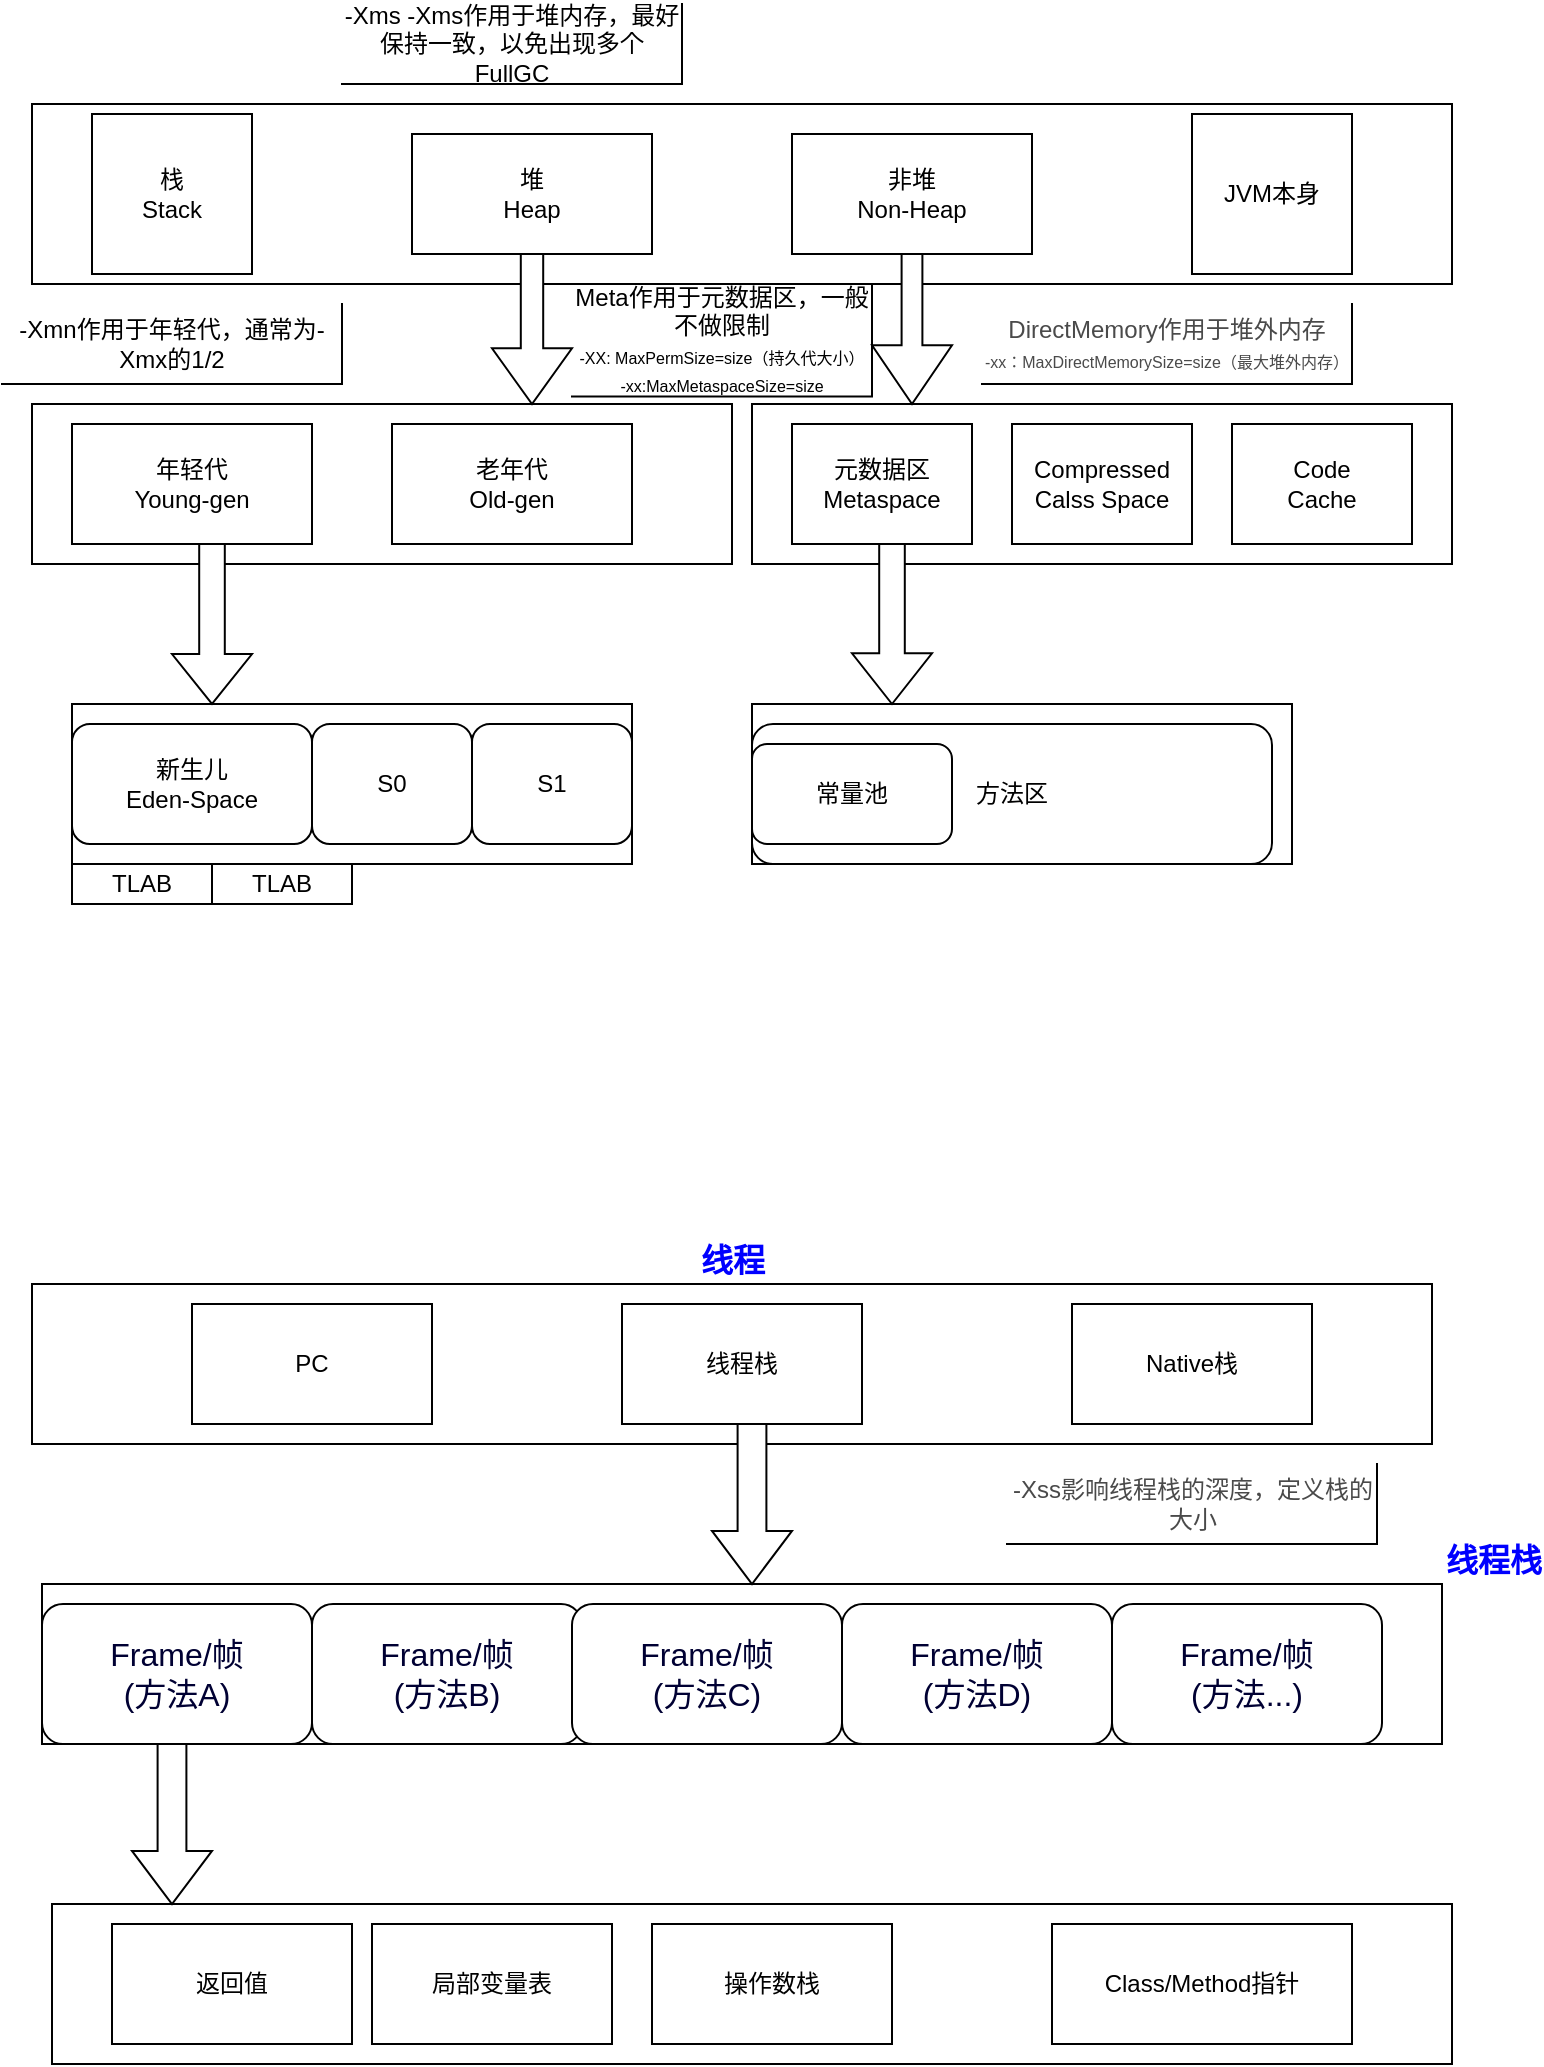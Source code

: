 <mxfile version="13.9.9" type="device"><diagram id="prtHgNgQTEPvFCAcTncT" name="Page-1"><mxGraphModel dx="946" dy="632" grid="1" gridSize="10" guides="1" tooltips="1" connect="1" arrows="1" fold="1" page="1" pageScale="1" pageWidth="827" pageHeight="1169" math="0" shadow="0"><root><mxCell id="0"/><mxCell id="1" parent="0"/><mxCell id="gM0dRarAtYKoP3oBSvOe-1" value="" style="rounded=0;whiteSpace=wrap;html=1;" vertex="1" parent="1"><mxGeometry x="60" y="110" width="710" height="90" as="geometry"/></mxCell><mxCell id="gM0dRarAtYKoP3oBSvOe-2" value="" style="rounded=0;whiteSpace=wrap;html=1;" vertex="1" parent="1"><mxGeometry x="60" y="260" width="350" height="80" as="geometry"/></mxCell><mxCell id="gM0dRarAtYKoP3oBSvOe-5" value="栈&lt;br&gt;Stack" style="whiteSpace=wrap;html=1;aspect=fixed;" vertex="1" parent="1"><mxGeometry x="90" y="115" width="80" height="80" as="geometry"/></mxCell><mxCell id="gM0dRarAtYKoP3oBSvOe-6" value="堆&lt;br&gt;Heap" style="rounded=0;whiteSpace=wrap;html=1;" vertex="1" parent="1"><mxGeometry x="250" y="125" width="120" height="60" as="geometry"/></mxCell><mxCell id="gM0dRarAtYKoP3oBSvOe-7" value="非堆&lt;br&gt;Non-Heap" style="rounded=0;whiteSpace=wrap;html=1;" vertex="1" parent="1"><mxGeometry x="440" y="125" width="120" height="60" as="geometry"/></mxCell><mxCell id="gM0dRarAtYKoP3oBSvOe-8" value="JVM本身" style="whiteSpace=wrap;html=1;aspect=fixed;" vertex="1" parent="1"><mxGeometry x="640" y="115" width="80" height="80" as="geometry"/></mxCell><mxCell id="gM0dRarAtYKoP3oBSvOe-9" value="年轻代&lt;br&gt;Young-gen" style="rounded=0;whiteSpace=wrap;html=1;" vertex="1" parent="1"><mxGeometry x="80" y="270" width="120" height="60" as="geometry"/></mxCell><mxCell id="gM0dRarAtYKoP3oBSvOe-10" value="老年代&lt;br&gt;Old-gen" style="rounded=0;whiteSpace=wrap;html=1;" vertex="1" parent="1"><mxGeometry x="240" y="270" width="120" height="60" as="geometry"/></mxCell><mxCell id="gM0dRarAtYKoP3oBSvOe-12" value="" style="shape=singleArrow;direction=south;whiteSpace=wrap;html=1;arrowWidth=0.28;arrowSize=0.371;" vertex="1" parent="1"><mxGeometry x="290" y="185" width="40" height="75" as="geometry"/></mxCell><mxCell id="gM0dRarAtYKoP3oBSvOe-13" value="" style="rounded=0;whiteSpace=wrap;html=1;" vertex="1" parent="1"><mxGeometry x="420" y="260" width="350" height="80" as="geometry"/></mxCell><mxCell id="gM0dRarAtYKoP3oBSvOe-14" value="" style="shape=singleArrow;direction=south;whiteSpace=wrap;html=1;arrowWidth=0.26;arrowSize=0.392;" vertex="1" parent="1"><mxGeometry x="480" y="185" width="40" height="75" as="geometry"/></mxCell><mxCell id="gM0dRarAtYKoP3oBSvOe-15" value="元数据区&lt;br&gt;Metaspace" style="rounded=0;whiteSpace=wrap;html=1;" vertex="1" parent="1"><mxGeometry x="440" y="270" width="90" height="60" as="geometry"/></mxCell><mxCell id="gM0dRarAtYKoP3oBSvOe-16" value="Compressed&lt;br&gt;Calss Space" style="rounded=0;whiteSpace=wrap;html=1;" vertex="1" parent="1"><mxGeometry x="550" y="270" width="90" height="60" as="geometry"/></mxCell><mxCell id="gM0dRarAtYKoP3oBSvOe-17" value="Code&lt;br&gt;Cache" style="rounded=0;whiteSpace=wrap;html=1;" vertex="1" parent="1"><mxGeometry x="660" y="270" width="90" height="60" as="geometry"/></mxCell><mxCell id="gM0dRarAtYKoP3oBSvOe-19" value="" style="rounded=0;whiteSpace=wrap;html=1;" vertex="1" parent="1"><mxGeometry x="80" y="410" width="280" height="80" as="geometry"/></mxCell><mxCell id="gM0dRarAtYKoP3oBSvOe-20" value="" style="shape=singleArrow;direction=south;whiteSpace=wrap;html=1;arrowWidth=0.32;arrowSize=0.312;" vertex="1" parent="1"><mxGeometry x="130" y="330" width="40" height="80" as="geometry"/></mxCell><mxCell id="gM0dRarAtYKoP3oBSvOe-21" value="" style="rounded=0;whiteSpace=wrap;html=1;" vertex="1" parent="1"><mxGeometry x="420" y="410" width="270" height="80" as="geometry"/></mxCell><mxCell id="gM0dRarAtYKoP3oBSvOe-23" value="" style="shape=singleArrow;direction=south;whiteSpace=wrap;html=1;arrowWidth=0.32;arrowSize=0.317;" vertex="1" parent="1"><mxGeometry x="470" y="330" width="40" height="80" as="geometry"/></mxCell><mxCell id="gM0dRarAtYKoP3oBSvOe-24" value="新生儿&lt;br&gt;Eden-Space" style="rounded=1;whiteSpace=wrap;html=1;" vertex="1" parent="1"><mxGeometry x="80" y="420" width="120" height="60" as="geometry"/></mxCell><mxCell id="gM0dRarAtYKoP3oBSvOe-25" value="S0" style="rounded=1;whiteSpace=wrap;html=1;" vertex="1" parent="1"><mxGeometry x="200" y="420" width="80" height="60" as="geometry"/></mxCell><mxCell id="gM0dRarAtYKoP3oBSvOe-26" value="S1" style="rounded=1;whiteSpace=wrap;html=1;" vertex="1" parent="1"><mxGeometry x="280" y="420" width="80" height="60" as="geometry"/></mxCell><mxCell id="gM0dRarAtYKoP3oBSvOe-27" value="方法区" style="rounded=1;whiteSpace=wrap;html=1;" vertex="1" parent="1"><mxGeometry x="420" y="420" width="260" height="70" as="geometry"/></mxCell><mxCell id="gM0dRarAtYKoP3oBSvOe-28" value="常量池" style="rounded=1;whiteSpace=wrap;html=1;" vertex="1" parent="1"><mxGeometry x="420" y="430" width="100" height="50" as="geometry"/></mxCell><mxCell id="gM0dRarAtYKoP3oBSvOe-29" value="TLAB" style="rounded=0;whiteSpace=wrap;html=1;" vertex="1" parent="1"><mxGeometry x="80" y="490" width="70" height="20" as="geometry"/></mxCell><mxCell id="gM0dRarAtYKoP3oBSvOe-30" value="TLAB" style="rounded=0;whiteSpace=wrap;html=1;" vertex="1" parent="1"><mxGeometry x="150" y="490" width="70" height="20" as="geometry"/></mxCell><mxCell id="gM0dRarAtYKoP3oBSvOe-31" value="-Xms -Xms作用于堆内存，最好保持一致，以免出现多个FullGC" style="shape=partialRectangle;whiteSpace=wrap;html=1;top=0;left=0;fillColor=none;" vertex="1" parent="1"><mxGeometry x="215" y="60" width="170" height="40" as="geometry"/></mxCell><mxCell id="gM0dRarAtYKoP3oBSvOe-32" value="-Xmn作用于年轻代，通常为-Xmx的1/2" style="shape=partialRectangle;whiteSpace=wrap;html=1;top=0;left=0;fillColor=none;" vertex="1" parent="1"><mxGeometry x="45" y="210" width="170" height="40" as="geometry"/></mxCell><mxCell id="gM0dRarAtYKoP3oBSvOe-33" value="Meta作用于元数据区，一般不做限制&lt;br&gt;&lt;font style=&quot;font-size: 8px&quot;&gt;-XX: MaxPermSize=size（持久代大小）&lt;br&gt;-xx:MaxMetaspaceSize=size&lt;br&gt;&lt;/font&gt;" style="shape=partialRectangle;whiteSpace=wrap;html=1;top=0;left=0;fillColor=none;" vertex="1" parent="1"><mxGeometry x="330" y="200" width="150" height="56.25" as="geometry"/></mxCell><mxCell id="gM0dRarAtYKoP3oBSvOe-34" value="&lt;span style=&quot;color: rgb(74 , 74 , 74) ; font-family: &amp;#34;pingfang sc&amp;#34; , &amp;#34;avenir&amp;#34; , &amp;#34;tahoma&amp;#34; , &amp;#34;arial&amp;#34; , &amp;#34;lantinghei sc&amp;#34; , &amp;#34;microsoft yahei&amp;#34; , &amp;#34;hiragino sans gb&amp;#34; , &amp;#34;microsoft sans serif&amp;#34; , &amp;#34;wenquanyi micro hei&amp;#34; , &amp;#34;helvetica&amp;#34; , sans-serif ; background-color: rgb(255 , 255 , 255)&quot;&gt;DirectMemory作用于堆外内存&lt;br&gt;&lt;font style=&quot;font-size: 8px&quot;&gt;-xx：MaxDirectMemorySize=size（最大堆外内存）&lt;/font&gt;&lt;br&gt;&lt;/span&gt;" style="shape=partialRectangle;whiteSpace=wrap;html=1;top=0;left=0;fillColor=none;fontSize=12;" vertex="1" parent="1"><mxGeometry x="535" y="210" width="185" height="40" as="geometry"/></mxCell><mxCell id="gM0dRarAtYKoP3oBSvOe-35" value="线程" style="verticalLabelPosition=top;verticalAlign=bottom;html=1;shape=mxgraph.basic.rect;fillColor2=none;strokeWidth=1;size=20;indent=5;fontSize=16;labelPosition=center;align=center;fontStyle=1;fontColor=#0000FF;" vertex="1" parent="1"><mxGeometry x="60" y="700" width="700" height="80" as="geometry"/></mxCell><mxCell id="gM0dRarAtYKoP3oBSvOe-36" value="PC" style="rounded=0;whiteSpace=wrap;html=1;" vertex="1" parent="1"><mxGeometry x="140" y="710" width="120" height="60" as="geometry"/></mxCell><mxCell id="gM0dRarAtYKoP3oBSvOe-37" value="线程栈" style="rounded=0;whiteSpace=wrap;html=1;labelPosition=center;verticalLabelPosition=middle;align=center;verticalAlign=middle;" vertex="1" parent="1"><mxGeometry x="355" y="710" width="120" height="60" as="geometry"/></mxCell><mxCell id="gM0dRarAtYKoP3oBSvOe-38" value="Native栈" style="rounded=0;whiteSpace=wrap;html=1;" vertex="1" parent="1"><mxGeometry x="580" y="710" width="120" height="60" as="geometry"/></mxCell><mxCell id="gM0dRarAtYKoP3oBSvOe-39" value="线程栈" style="verticalLabelPosition=top;verticalAlign=bottom;html=1;shape=mxgraph.basic.rect;fillColor2=none;strokeWidth=1;size=20;indent=5;fontSize=16;labelPosition=right;align=left;fontStyle=1;fontColor=#0000FF;" vertex="1" parent="1"><mxGeometry x="65" y="850" width="700" height="80" as="geometry"/></mxCell><mxCell id="gM0dRarAtYKoP3oBSvOe-40" value="" style="shape=singleArrow;direction=south;whiteSpace=wrap;html=1;arrowWidth=0.36;arrowSize=0.332;" vertex="1" parent="1"><mxGeometry x="400" y="770" width="40" height="80" as="geometry"/></mxCell><mxCell id="gM0dRarAtYKoP3oBSvOe-41" value="&lt;font color=&quot;#000033&quot;&gt;Frame/帧&lt;br&gt;(方法A)&lt;/font&gt;" style="rounded=1;whiteSpace=wrap;html=1;fontSize=16;fontColor=#0000FF;" vertex="1" parent="1"><mxGeometry x="65" y="860" width="135" height="70" as="geometry"/></mxCell><mxCell id="gM0dRarAtYKoP3oBSvOe-42" value="&lt;span style=&quot;color: rgb(0 , 0 , 51)&quot;&gt;Frame/帧&lt;/span&gt;&lt;br style=&quot;color: rgb(0 , 0 , 51)&quot;&gt;&lt;span style=&quot;color: rgb(0 , 0 , 51)&quot;&gt;(方法B)&lt;/span&gt;" style="rounded=1;whiteSpace=wrap;html=1;fontSize=16;fontColor=#0000FF;" vertex="1" parent="1"><mxGeometry x="200" y="860" width="135" height="70" as="geometry"/></mxCell><mxCell id="gM0dRarAtYKoP3oBSvOe-43" value="&lt;span style=&quot;color: rgb(0 , 0 , 51)&quot;&gt;Frame/帧&lt;/span&gt;&lt;br style=&quot;color: rgb(0 , 0 , 51)&quot;&gt;&lt;span style=&quot;color: rgb(0 , 0 , 51)&quot;&gt;(方法C)&lt;/span&gt;" style="rounded=1;whiteSpace=wrap;html=1;fontSize=16;fontColor=#0000FF;" vertex="1" parent="1"><mxGeometry x="330" y="860" width="135" height="70" as="geometry"/></mxCell><mxCell id="gM0dRarAtYKoP3oBSvOe-44" value="&lt;span style=&quot;color: rgb(0 , 0 , 51)&quot;&gt;Frame/帧&lt;/span&gt;&lt;br style=&quot;color: rgb(0 , 0 , 51)&quot;&gt;&lt;span style=&quot;color: rgb(0 , 0 , 51)&quot;&gt;(方法D)&lt;/span&gt;" style="rounded=1;whiteSpace=wrap;html=1;fontSize=16;fontColor=#0000FF;" vertex="1" parent="1"><mxGeometry x="465" y="860" width="135" height="70" as="geometry"/></mxCell><mxCell id="gM0dRarAtYKoP3oBSvOe-45" value="&lt;span style=&quot;color: rgb(0 , 0 , 51)&quot;&gt;Frame/帧&lt;/span&gt;&lt;br style=&quot;color: rgb(0 , 0 , 51)&quot;&gt;&lt;span style=&quot;color: rgb(0 , 0 , 51)&quot;&gt;(方法...)&lt;/span&gt;" style="rounded=1;whiteSpace=wrap;html=1;fontSize=16;fontColor=#0000FF;" vertex="1" parent="1"><mxGeometry x="600" y="860" width="135" height="70" as="geometry"/></mxCell><mxCell id="gM0dRarAtYKoP3oBSvOe-46" value="" style="verticalLabelPosition=top;verticalAlign=bottom;html=1;shape=mxgraph.basic.rect;fillColor2=none;strokeWidth=1;size=20;indent=5;fontSize=16;labelPosition=right;align=left;fontStyle=1;fontColor=#0000FF;" vertex="1" parent="1"><mxGeometry x="70" y="1010" width="700" height="80" as="geometry"/></mxCell><mxCell id="gM0dRarAtYKoP3oBSvOe-47" value="" style="shape=singleArrow;direction=south;whiteSpace=wrap;html=1;arrowWidth=0.36;arrowSize=0.332;" vertex="1" parent="1"><mxGeometry x="110" y="930" width="40" height="80" as="geometry"/></mxCell><mxCell id="gM0dRarAtYKoP3oBSvOe-48" value="返回值" style="rounded=0;whiteSpace=wrap;html=1;" vertex="1" parent="1"><mxGeometry x="100" y="1020" width="120" height="60" as="geometry"/></mxCell><mxCell id="gM0dRarAtYKoP3oBSvOe-49" value="局部变量表" style="rounded=0;whiteSpace=wrap;html=1;" vertex="1" parent="1"><mxGeometry x="230" y="1020" width="120" height="60" as="geometry"/></mxCell><mxCell id="gM0dRarAtYKoP3oBSvOe-50" value="操作数栈" style="rounded=0;whiteSpace=wrap;html=1;" vertex="1" parent="1"><mxGeometry x="370" y="1020" width="120" height="60" as="geometry"/></mxCell><mxCell id="gM0dRarAtYKoP3oBSvOe-51" value="Class/Method指针" style="rounded=0;whiteSpace=wrap;html=1;" vertex="1" parent="1"><mxGeometry x="570" y="1020" width="150" height="60" as="geometry"/></mxCell><mxCell id="gM0dRarAtYKoP3oBSvOe-52" value="&lt;span style=&quot;color: rgb(74 , 74 , 74) ; font-family: &amp;#34;pingfang sc&amp;#34; , &amp;#34;avenir&amp;#34; , &amp;#34;tahoma&amp;#34; , &amp;#34;arial&amp;#34; , &amp;#34;lantinghei sc&amp;#34; , &amp;#34;microsoft yahei&amp;#34; , &amp;#34;hiragino sans gb&amp;#34; , &amp;#34;microsoft sans serif&amp;#34; , &amp;#34;wenquanyi micro hei&amp;#34; , &amp;#34;helvetica&amp;#34; , sans-serif ; background-color: rgb(255 , 255 , 255)&quot;&gt;-Xss影响线程栈的深度，定义栈的大小&lt;br&gt;&lt;/span&gt;" style="shape=partialRectangle;whiteSpace=wrap;html=1;top=0;left=0;fillColor=none;fontSize=12;" vertex="1" parent="1"><mxGeometry x="547.5" y="790" width="185" height="40" as="geometry"/></mxCell></root></mxGraphModel></diagram></mxfile>